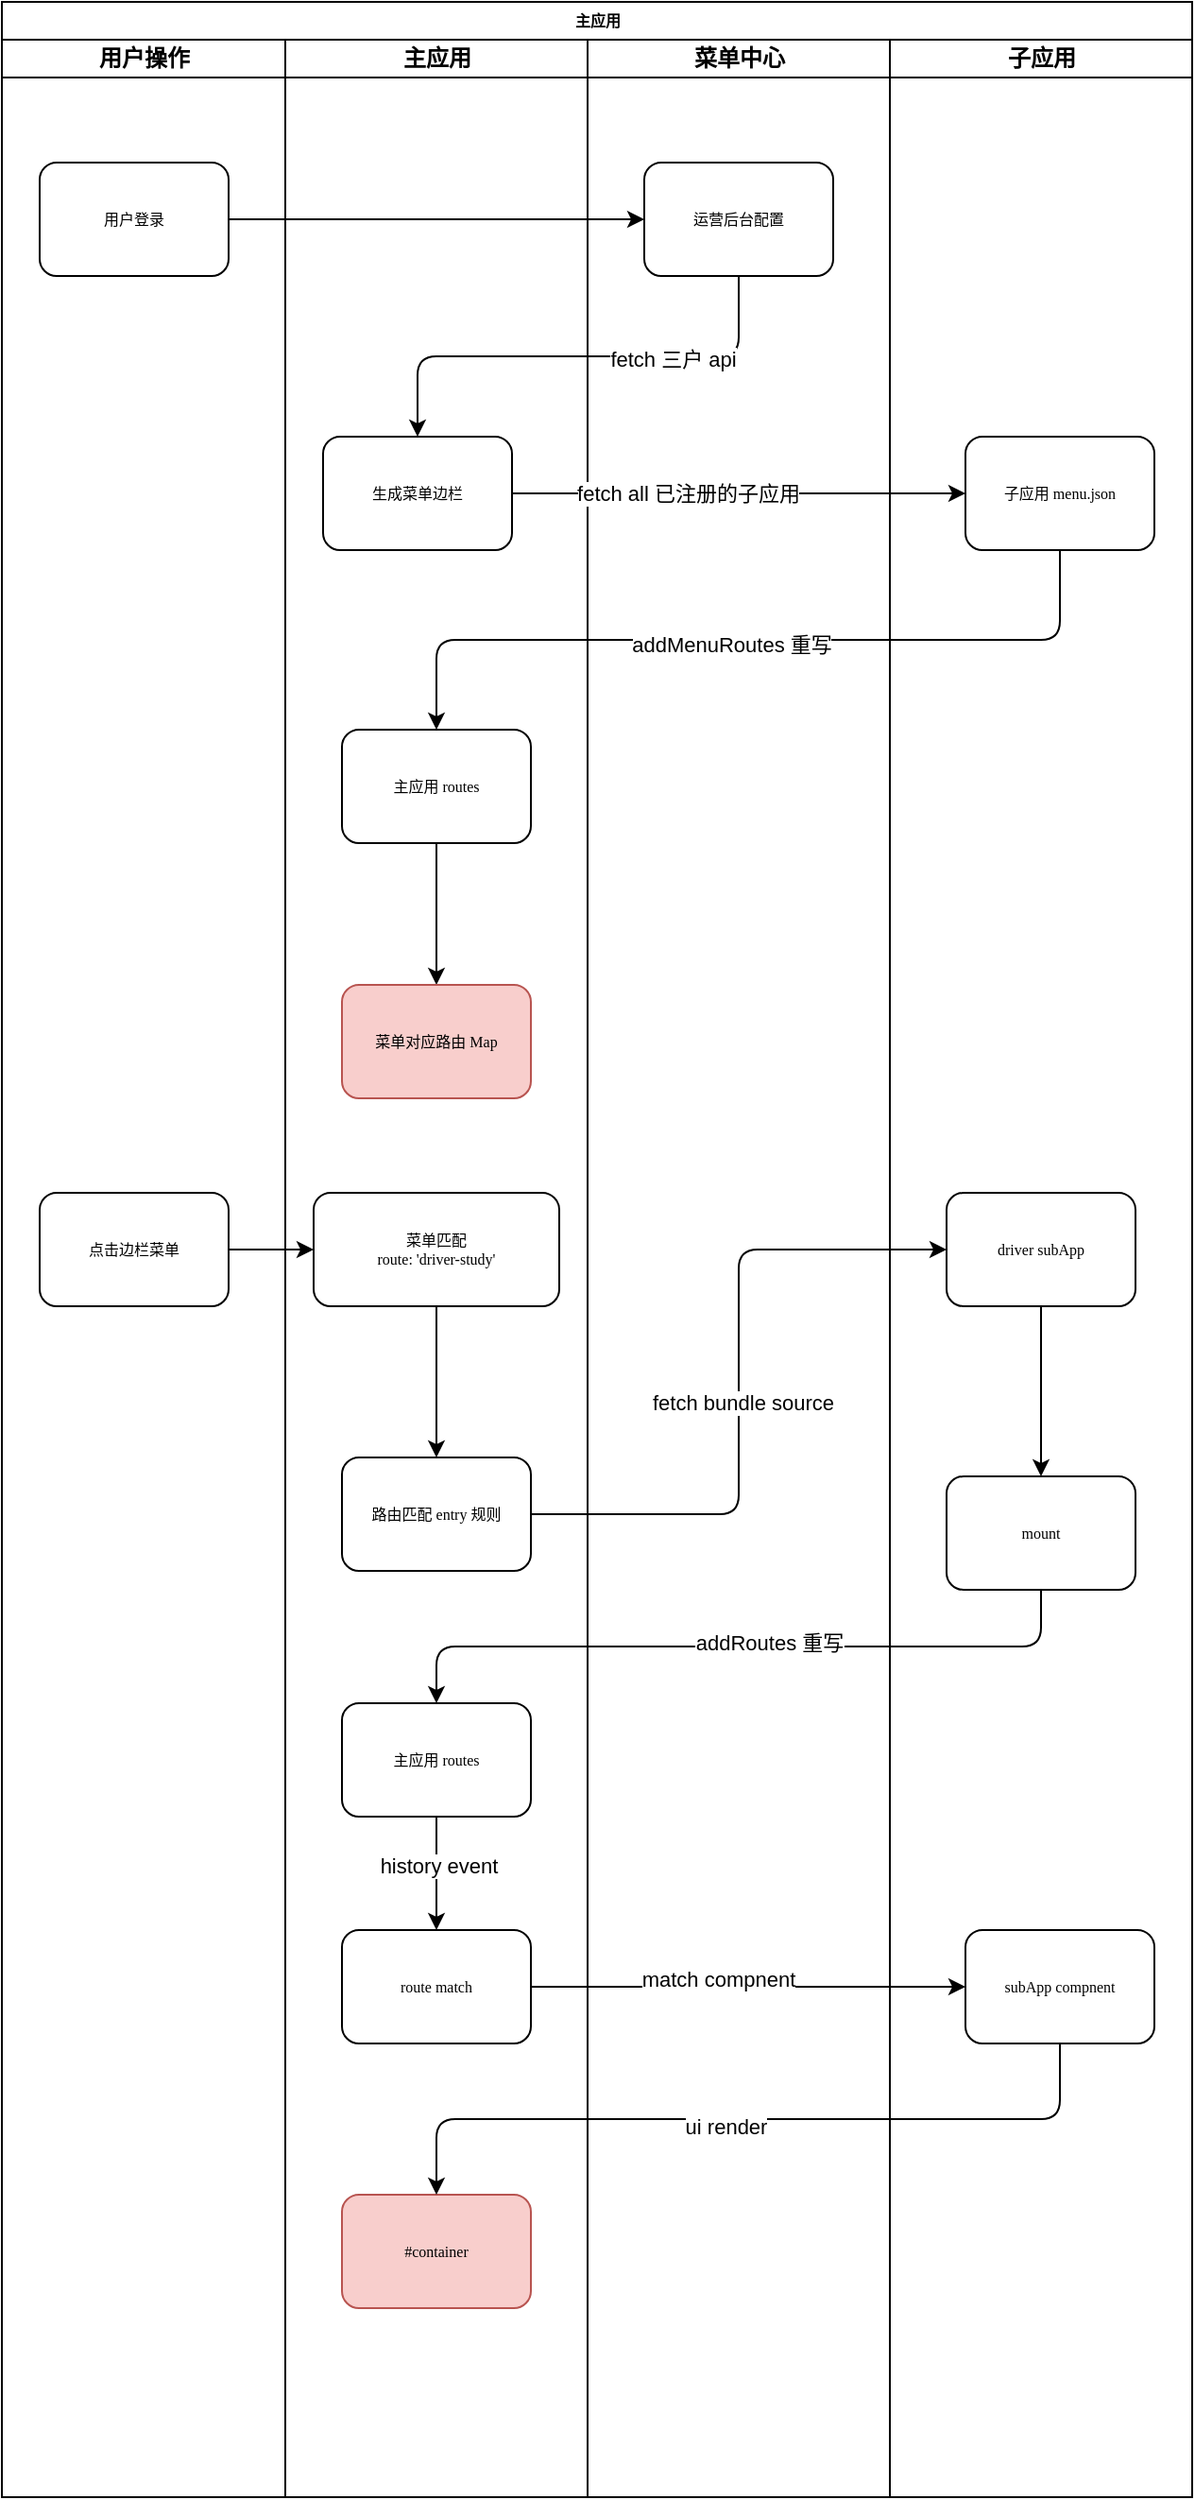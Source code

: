 <mxfile version="14.5.1" type="github">
  <diagram id="WsuO5m0Xr3xS1jZGi-_D" name="第 1 页">
    <mxGraphModel dx="1422" dy="762" grid="1" gridSize="10" guides="1" tooltips="1" connect="1" arrows="1" fold="1" page="1" pageScale="1" pageWidth="827" pageHeight="1169" math="0" shadow="0">
      <root>
        <mxCell id="0" />
        <mxCell id="1" parent="0" />
        <mxCell id="dcOVZQaB_ONjbfCty_B4-1" value="主应用" style="swimlane;html=1;childLayout=stackLayout;startSize=20;rounded=0;shadow=0;labelBackgroundColor=none;strokeWidth=1;fontFamily=Verdana;fontSize=8;align=center;verticalAlign=middle;" vertex="1" parent="1">
          <mxGeometry x="190" y="40" width="630" height="1320" as="geometry" />
        </mxCell>
        <mxCell id="dcOVZQaB_ONjbfCty_B4-2" value="用户操作" style="swimlane;html=1;startSize=20;" vertex="1" parent="dcOVZQaB_ONjbfCty_B4-1">
          <mxGeometry y="20" width="150" height="1300" as="geometry" />
        </mxCell>
        <mxCell id="dcOVZQaB_ONjbfCty_B4-3" value="用户登录" style="rounded=1;whiteSpace=wrap;html=1;shadow=0;labelBackgroundColor=none;strokeWidth=1;fontFamily=Verdana;fontSize=8;align=center;" vertex="1" parent="dcOVZQaB_ONjbfCty_B4-2">
          <mxGeometry x="20" y="65" width="100" height="60" as="geometry" />
        </mxCell>
        <mxCell id="dcOVZQaB_ONjbfCty_B4-4" value="点击边栏菜单" style="rounded=1;whiteSpace=wrap;html=1;shadow=0;labelBackgroundColor=none;strokeWidth=1;fontFamily=Verdana;fontSize=8;align=center;" vertex="1" parent="dcOVZQaB_ONjbfCty_B4-2">
          <mxGeometry x="20" y="610" width="100" height="60" as="geometry" />
        </mxCell>
        <mxCell id="dcOVZQaB_ONjbfCty_B4-5" style="edgeStyle=orthogonalEdgeStyle;rounded=1;orthogonalLoop=1;jettySize=auto;html=1;exitX=0.5;exitY=1;exitDx=0;exitDy=0;" edge="1" parent="dcOVZQaB_ONjbfCty_B4-1" source="dcOVZQaB_ONjbfCty_B4-23" target="dcOVZQaB_ONjbfCty_B4-12">
          <mxGeometry relative="1" as="geometry" />
        </mxCell>
        <mxCell id="dcOVZQaB_ONjbfCty_B4-6" value="fetch 三户 api" style="edgeLabel;html=1;align=center;verticalAlign=middle;resizable=0;points=[];" vertex="1" connectable="0" parent="dcOVZQaB_ONjbfCty_B4-5">
          <mxGeometry x="-0.384" y="1" relative="1" as="geometry">
            <mxPoint x="1" as="offset" />
          </mxGeometry>
        </mxCell>
        <mxCell id="dcOVZQaB_ONjbfCty_B4-7" style="edgeStyle=orthogonalEdgeStyle;rounded=1;orthogonalLoop=1;jettySize=auto;html=1;entryX=0;entryY=0.5;entryDx=0;entryDy=0;" edge="1" parent="dcOVZQaB_ONjbfCty_B4-1" source="dcOVZQaB_ONjbfCty_B4-3" target="dcOVZQaB_ONjbfCty_B4-23">
          <mxGeometry relative="1" as="geometry" />
        </mxCell>
        <mxCell id="dcOVZQaB_ONjbfCty_B4-8" style="edgeStyle=orthogonalEdgeStyle;rounded=1;orthogonalLoop=1;jettySize=auto;html=1;entryX=0;entryY=0.5;entryDx=0;entryDy=0;" edge="1" parent="dcOVZQaB_ONjbfCty_B4-1" source="dcOVZQaB_ONjbfCty_B4-4" target="dcOVZQaB_ONjbfCty_B4-15">
          <mxGeometry relative="1" as="geometry" />
        </mxCell>
        <mxCell id="dcOVZQaB_ONjbfCty_B4-9" value="主应用" style="swimlane;html=1;startSize=20;" vertex="1" parent="dcOVZQaB_ONjbfCty_B4-1">
          <mxGeometry x="150" y="20" width="160" height="1300" as="geometry" />
        </mxCell>
        <mxCell id="dcOVZQaB_ONjbfCty_B4-10" style="edgeStyle=orthogonalEdgeStyle;rounded=1;orthogonalLoop=1;jettySize=auto;html=1;" edge="1" parent="dcOVZQaB_ONjbfCty_B4-9" source="dcOVZQaB_ONjbfCty_B4-11" target="dcOVZQaB_ONjbfCty_B4-13">
          <mxGeometry relative="1" as="geometry" />
        </mxCell>
        <mxCell id="dcOVZQaB_ONjbfCty_B4-11" value="主应用 routes" style="rounded=1;whiteSpace=wrap;html=1;shadow=0;labelBackgroundColor=none;strokeWidth=1;fontFamily=Verdana;fontSize=8;align=center;" vertex="1" parent="dcOVZQaB_ONjbfCty_B4-9">
          <mxGeometry x="30" y="365" width="100" height="60" as="geometry" />
        </mxCell>
        <mxCell id="dcOVZQaB_ONjbfCty_B4-12" value="生成菜单边栏" style="rounded=1;whiteSpace=wrap;html=1;shadow=0;labelBackgroundColor=none;strokeWidth=1;fontFamily=Verdana;fontSize=8;align=center;" vertex="1" parent="dcOVZQaB_ONjbfCty_B4-9">
          <mxGeometry x="20" y="210" width="100" height="60" as="geometry" />
        </mxCell>
        <mxCell id="dcOVZQaB_ONjbfCty_B4-13" value="菜单对应路由 Map" style="rounded=1;whiteSpace=wrap;html=1;shadow=0;labelBackgroundColor=none;strokeWidth=1;fontFamily=Verdana;fontSize=8;align=center;fillColor=#f8cecc;strokeColor=#b85450;" vertex="1" parent="dcOVZQaB_ONjbfCty_B4-9">
          <mxGeometry x="30" y="500" width="100" height="60" as="geometry" />
        </mxCell>
        <mxCell id="dcOVZQaB_ONjbfCty_B4-14" style="edgeStyle=orthogonalEdgeStyle;rounded=1;orthogonalLoop=1;jettySize=auto;html=1;entryX=0.5;entryY=0;entryDx=0;entryDy=0;" edge="1" parent="dcOVZQaB_ONjbfCty_B4-9" source="dcOVZQaB_ONjbfCty_B4-15" target="dcOVZQaB_ONjbfCty_B4-16">
          <mxGeometry relative="1" as="geometry">
            <mxPoint x="77.5" y="740" as="targetPoint" />
          </mxGeometry>
        </mxCell>
        <mxCell id="dcOVZQaB_ONjbfCty_B4-15" value="菜单匹配&lt;br&gt;route: &#39;driver-study&#39;" style="rounded=1;whiteSpace=wrap;html=1;shadow=0;labelBackgroundColor=none;strokeWidth=1;fontFamily=Verdana;fontSize=8;align=center;" vertex="1" parent="dcOVZQaB_ONjbfCty_B4-9">
          <mxGeometry x="15" y="610" width="130" height="60" as="geometry" />
        </mxCell>
        <mxCell id="dcOVZQaB_ONjbfCty_B4-16" value="路由匹配 entry 规则" style="rounded=1;whiteSpace=wrap;html=1;shadow=0;labelBackgroundColor=none;strokeWidth=1;fontFamily=Verdana;fontSize=8;align=center;" vertex="1" parent="dcOVZQaB_ONjbfCty_B4-9">
          <mxGeometry x="30" y="750" width="100" height="60" as="geometry" />
        </mxCell>
        <mxCell id="dcOVZQaB_ONjbfCty_B4-17" style="edgeStyle=orthogonalEdgeStyle;rounded=1;orthogonalLoop=1;jettySize=auto;html=1;entryX=0.5;entryY=0;entryDx=0;entryDy=0;" edge="1" parent="dcOVZQaB_ONjbfCty_B4-9" source="dcOVZQaB_ONjbfCty_B4-19" target="dcOVZQaB_ONjbfCty_B4-20">
          <mxGeometry relative="1" as="geometry" />
        </mxCell>
        <mxCell id="dcOVZQaB_ONjbfCty_B4-18" value="history event" style="edgeLabel;html=1;align=center;verticalAlign=middle;resizable=0;points=[];" vertex="1" connectable="0" parent="dcOVZQaB_ONjbfCty_B4-17">
          <mxGeometry x="-0.133" y="1" relative="1" as="geometry">
            <mxPoint as="offset" />
          </mxGeometry>
        </mxCell>
        <mxCell id="dcOVZQaB_ONjbfCty_B4-19" value="主应用 routes" style="rounded=1;whiteSpace=wrap;html=1;shadow=0;labelBackgroundColor=none;strokeWidth=1;fontFamily=Verdana;fontSize=8;align=center;" vertex="1" parent="dcOVZQaB_ONjbfCty_B4-9">
          <mxGeometry x="30" y="880" width="100" height="60" as="geometry" />
        </mxCell>
        <mxCell id="dcOVZQaB_ONjbfCty_B4-20" value="route match" style="rounded=1;whiteSpace=wrap;html=1;shadow=0;labelBackgroundColor=none;strokeWidth=1;fontFamily=Verdana;fontSize=8;align=center;" vertex="1" parent="dcOVZQaB_ONjbfCty_B4-9">
          <mxGeometry x="30" y="1000" width="100" height="60" as="geometry" />
        </mxCell>
        <mxCell id="dcOVZQaB_ONjbfCty_B4-21" value="#container" style="rounded=1;whiteSpace=wrap;html=1;shadow=0;labelBackgroundColor=none;strokeWidth=1;fontFamily=Verdana;fontSize=8;align=center;fillColor=#f8cecc;strokeColor=#b85450;" vertex="1" parent="dcOVZQaB_ONjbfCty_B4-9">
          <mxGeometry x="30" y="1140" width="100" height="60" as="geometry" />
        </mxCell>
        <mxCell id="dcOVZQaB_ONjbfCty_B4-22" value="菜单中心" style="swimlane;html=1;startSize=20;" vertex="1" parent="dcOVZQaB_ONjbfCty_B4-1">
          <mxGeometry x="310" y="20" width="160" height="1300" as="geometry" />
        </mxCell>
        <mxCell id="dcOVZQaB_ONjbfCty_B4-23" value="运营后台配置" style="rounded=1;whiteSpace=wrap;html=1;shadow=0;labelBackgroundColor=none;strokeWidth=1;fontFamily=Verdana;fontSize=8;align=center;" vertex="1" parent="dcOVZQaB_ONjbfCty_B4-22">
          <mxGeometry x="30" y="65" width="100" height="60" as="geometry" />
        </mxCell>
        <mxCell id="dcOVZQaB_ONjbfCty_B4-24" style="edgeStyle=orthogonalEdgeStyle;rounded=0;orthogonalLoop=1;jettySize=auto;html=1;entryX=0;entryY=0.5;entryDx=0;entryDy=0;" edge="1" parent="dcOVZQaB_ONjbfCty_B4-1" source="dcOVZQaB_ONjbfCty_B4-12" target="dcOVZQaB_ONjbfCty_B4-29">
          <mxGeometry relative="1" as="geometry" />
        </mxCell>
        <mxCell id="dcOVZQaB_ONjbfCty_B4-25" value="fetch all 已注册的子应用" style="edgeLabel;html=1;align=center;verticalAlign=middle;resizable=0;points=[];" vertex="1" connectable="0" parent="dcOVZQaB_ONjbfCty_B4-24">
          <mxGeometry x="-0.225" relative="1" as="geometry">
            <mxPoint as="offset" />
          </mxGeometry>
        </mxCell>
        <mxCell id="dcOVZQaB_ONjbfCty_B4-26" style="edgeStyle=orthogonalEdgeStyle;rounded=1;orthogonalLoop=1;jettySize=auto;html=1;exitX=0.5;exitY=1;exitDx=0;exitDy=0;entryX=0.5;entryY=0;entryDx=0;entryDy=0;" edge="1" parent="dcOVZQaB_ONjbfCty_B4-1" source="dcOVZQaB_ONjbfCty_B4-29" target="dcOVZQaB_ONjbfCty_B4-11">
          <mxGeometry relative="1" as="geometry" />
        </mxCell>
        <mxCell id="dcOVZQaB_ONjbfCty_B4-27" value="addMenuRoutes 重写" style="edgeLabel;html=1;align=center;verticalAlign=middle;resizable=0;points=[];" vertex="1" connectable="0" parent="dcOVZQaB_ONjbfCty_B4-26">
          <mxGeometry x="0.047" y="2" relative="1" as="geometry">
            <mxPoint x="1" as="offset" />
          </mxGeometry>
        </mxCell>
        <mxCell id="dcOVZQaB_ONjbfCty_B4-28" value="子应用" style="swimlane;html=1;startSize=20;direction=east;swimlaneLine=1;" vertex="1" parent="dcOVZQaB_ONjbfCty_B4-1">
          <mxGeometry x="470" y="20" width="160" height="1300" as="geometry" />
        </mxCell>
        <mxCell id="dcOVZQaB_ONjbfCty_B4-29" value="子应用 menu.json" style="rounded=1;whiteSpace=wrap;html=1;shadow=0;labelBackgroundColor=none;strokeWidth=1;fontFamily=Verdana;fontSize=8;align=center;" vertex="1" parent="dcOVZQaB_ONjbfCty_B4-28">
          <mxGeometry x="40" y="210" width="100" height="60" as="geometry" />
        </mxCell>
        <mxCell id="dcOVZQaB_ONjbfCty_B4-30" style="edgeStyle=orthogonalEdgeStyle;rounded=1;orthogonalLoop=1;jettySize=auto;html=1;" edge="1" parent="dcOVZQaB_ONjbfCty_B4-28" source="dcOVZQaB_ONjbfCty_B4-31" target="dcOVZQaB_ONjbfCty_B4-32">
          <mxGeometry relative="1" as="geometry" />
        </mxCell>
        <mxCell id="dcOVZQaB_ONjbfCty_B4-31" value="driver subApp" style="rounded=1;whiteSpace=wrap;html=1;shadow=0;labelBackgroundColor=none;strokeWidth=1;fontFamily=Verdana;fontSize=8;align=center;" vertex="1" parent="dcOVZQaB_ONjbfCty_B4-28">
          <mxGeometry x="30" y="610" width="100" height="60" as="geometry" />
        </mxCell>
        <mxCell id="dcOVZQaB_ONjbfCty_B4-32" value="mount" style="rounded=1;whiteSpace=wrap;html=1;shadow=0;labelBackgroundColor=none;strokeWidth=1;fontFamily=Verdana;fontSize=8;align=center;" vertex="1" parent="dcOVZQaB_ONjbfCty_B4-28">
          <mxGeometry x="30" y="760" width="100" height="60" as="geometry" />
        </mxCell>
        <mxCell id="dcOVZQaB_ONjbfCty_B4-33" value="subApp compnent" style="rounded=1;whiteSpace=wrap;html=1;shadow=0;labelBackgroundColor=none;strokeWidth=1;fontFamily=Verdana;fontSize=8;align=center;" vertex="1" parent="dcOVZQaB_ONjbfCty_B4-28">
          <mxGeometry x="40" y="1000" width="100" height="60" as="geometry" />
        </mxCell>
        <mxCell id="dcOVZQaB_ONjbfCty_B4-34" style="edgeStyle=orthogonalEdgeStyle;rounded=1;orthogonalLoop=1;jettySize=auto;html=1;entryX=0;entryY=0.5;entryDx=0;entryDy=0;" edge="1" parent="dcOVZQaB_ONjbfCty_B4-1" source="dcOVZQaB_ONjbfCty_B4-16" target="dcOVZQaB_ONjbfCty_B4-31">
          <mxGeometry relative="1" as="geometry">
            <mxPoint x="295" y="790" as="sourcePoint" />
          </mxGeometry>
        </mxCell>
        <mxCell id="dcOVZQaB_ONjbfCty_B4-35" value="fetch bundle source" style="edgeLabel;html=1;align=center;verticalAlign=middle;resizable=0;points=[];" vertex="1" connectable="0" parent="dcOVZQaB_ONjbfCty_B4-34">
          <mxGeometry x="-0.061" y="-2" relative="1" as="geometry">
            <mxPoint as="offset" />
          </mxGeometry>
        </mxCell>
        <mxCell id="dcOVZQaB_ONjbfCty_B4-36" style="edgeStyle=orthogonalEdgeStyle;rounded=1;orthogonalLoop=1;jettySize=auto;html=1;exitX=0.5;exitY=1;exitDx=0;exitDy=0;entryX=0.5;entryY=0;entryDx=0;entryDy=0;" edge="1" parent="dcOVZQaB_ONjbfCty_B4-1" source="dcOVZQaB_ONjbfCty_B4-32" target="dcOVZQaB_ONjbfCty_B4-19">
          <mxGeometry relative="1" as="geometry" />
        </mxCell>
        <mxCell id="dcOVZQaB_ONjbfCty_B4-37" value="addRoutes 重写" style="edgeLabel;html=1;align=center;verticalAlign=middle;resizable=0;points=[];" vertex="1" connectable="0" parent="dcOVZQaB_ONjbfCty_B4-36">
          <mxGeometry x="-0.084" y="-2" relative="1" as="geometry">
            <mxPoint as="offset" />
          </mxGeometry>
        </mxCell>
        <mxCell id="dcOVZQaB_ONjbfCty_B4-38" style="edgeStyle=orthogonalEdgeStyle;rounded=1;orthogonalLoop=1;jettySize=auto;html=1;entryX=0;entryY=0.5;entryDx=0;entryDy=0;" edge="1" parent="dcOVZQaB_ONjbfCty_B4-1" source="dcOVZQaB_ONjbfCty_B4-20" target="dcOVZQaB_ONjbfCty_B4-33">
          <mxGeometry relative="1" as="geometry" />
        </mxCell>
        <mxCell id="dcOVZQaB_ONjbfCty_B4-39" value="match compnent" style="edgeLabel;html=1;align=center;verticalAlign=middle;resizable=0;points=[];" vertex="1" connectable="0" parent="dcOVZQaB_ONjbfCty_B4-38">
          <mxGeometry x="-0.139" y="4" relative="1" as="geometry">
            <mxPoint as="offset" />
          </mxGeometry>
        </mxCell>
        <mxCell id="dcOVZQaB_ONjbfCty_B4-40" style="edgeStyle=orthogonalEdgeStyle;rounded=1;orthogonalLoop=1;jettySize=auto;html=1;exitX=0.5;exitY=1;exitDx=0;exitDy=0;entryX=0.5;entryY=0;entryDx=0;entryDy=0;" edge="1" parent="dcOVZQaB_ONjbfCty_B4-1" source="dcOVZQaB_ONjbfCty_B4-33" target="dcOVZQaB_ONjbfCty_B4-21">
          <mxGeometry relative="1" as="geometry" />
        </mxCell>
        <mxCell id="dcOVZQaB_ONjbfCty_B4-41" value="ui render" style="edgeLabel;html=1;align=center;verticalAlign=middle;resizable=0;points=[];" vertex="1" connectable="0" parent="dcOVZQaB_ONjbfCty_B4-40">
          <mxGeometry x="0.059" y="4" relative="1" as="geometry">
            <mxPoint as="offset" />
          </mxGeometry>
        </mxCell>
      </root>
    </mxGraphModel>
  </diagram>
</mxfile>
